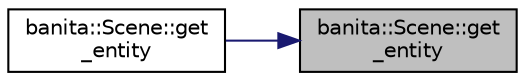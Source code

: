 digraph "banita::Scene::get_entity"
{
 // LATEX_PDF_SIZE
  edge [fontname="Helvetica",fontsize="10",labelfontname="Helvetica",labelfontsize="10"];
  node [fontname="Helvetica",fontsize="10",shape=record];
  rankdir="RL";
  Node9 [label="banita::Scene::get\l_entity",height=0.2,width=0.4,color="black", fillcolor="grey75", style="filled", fontcolor="black",tooltip="Get the entity object."];
  Node9 -> Node10 [dir="back",color="midnightblue",fontsize="10",style="solid",fontname="Helvetica"];
  Node10 [label="banita::Scene::get\l_entity",height=0.2,width=0.4,color="black", fillcolor="white", style="filled",URL="$da/d56/classbanita_1_1_scene.html#a9acedd39a5c861b803818635c355a81f",tooltip="Get the entity object."];
}
